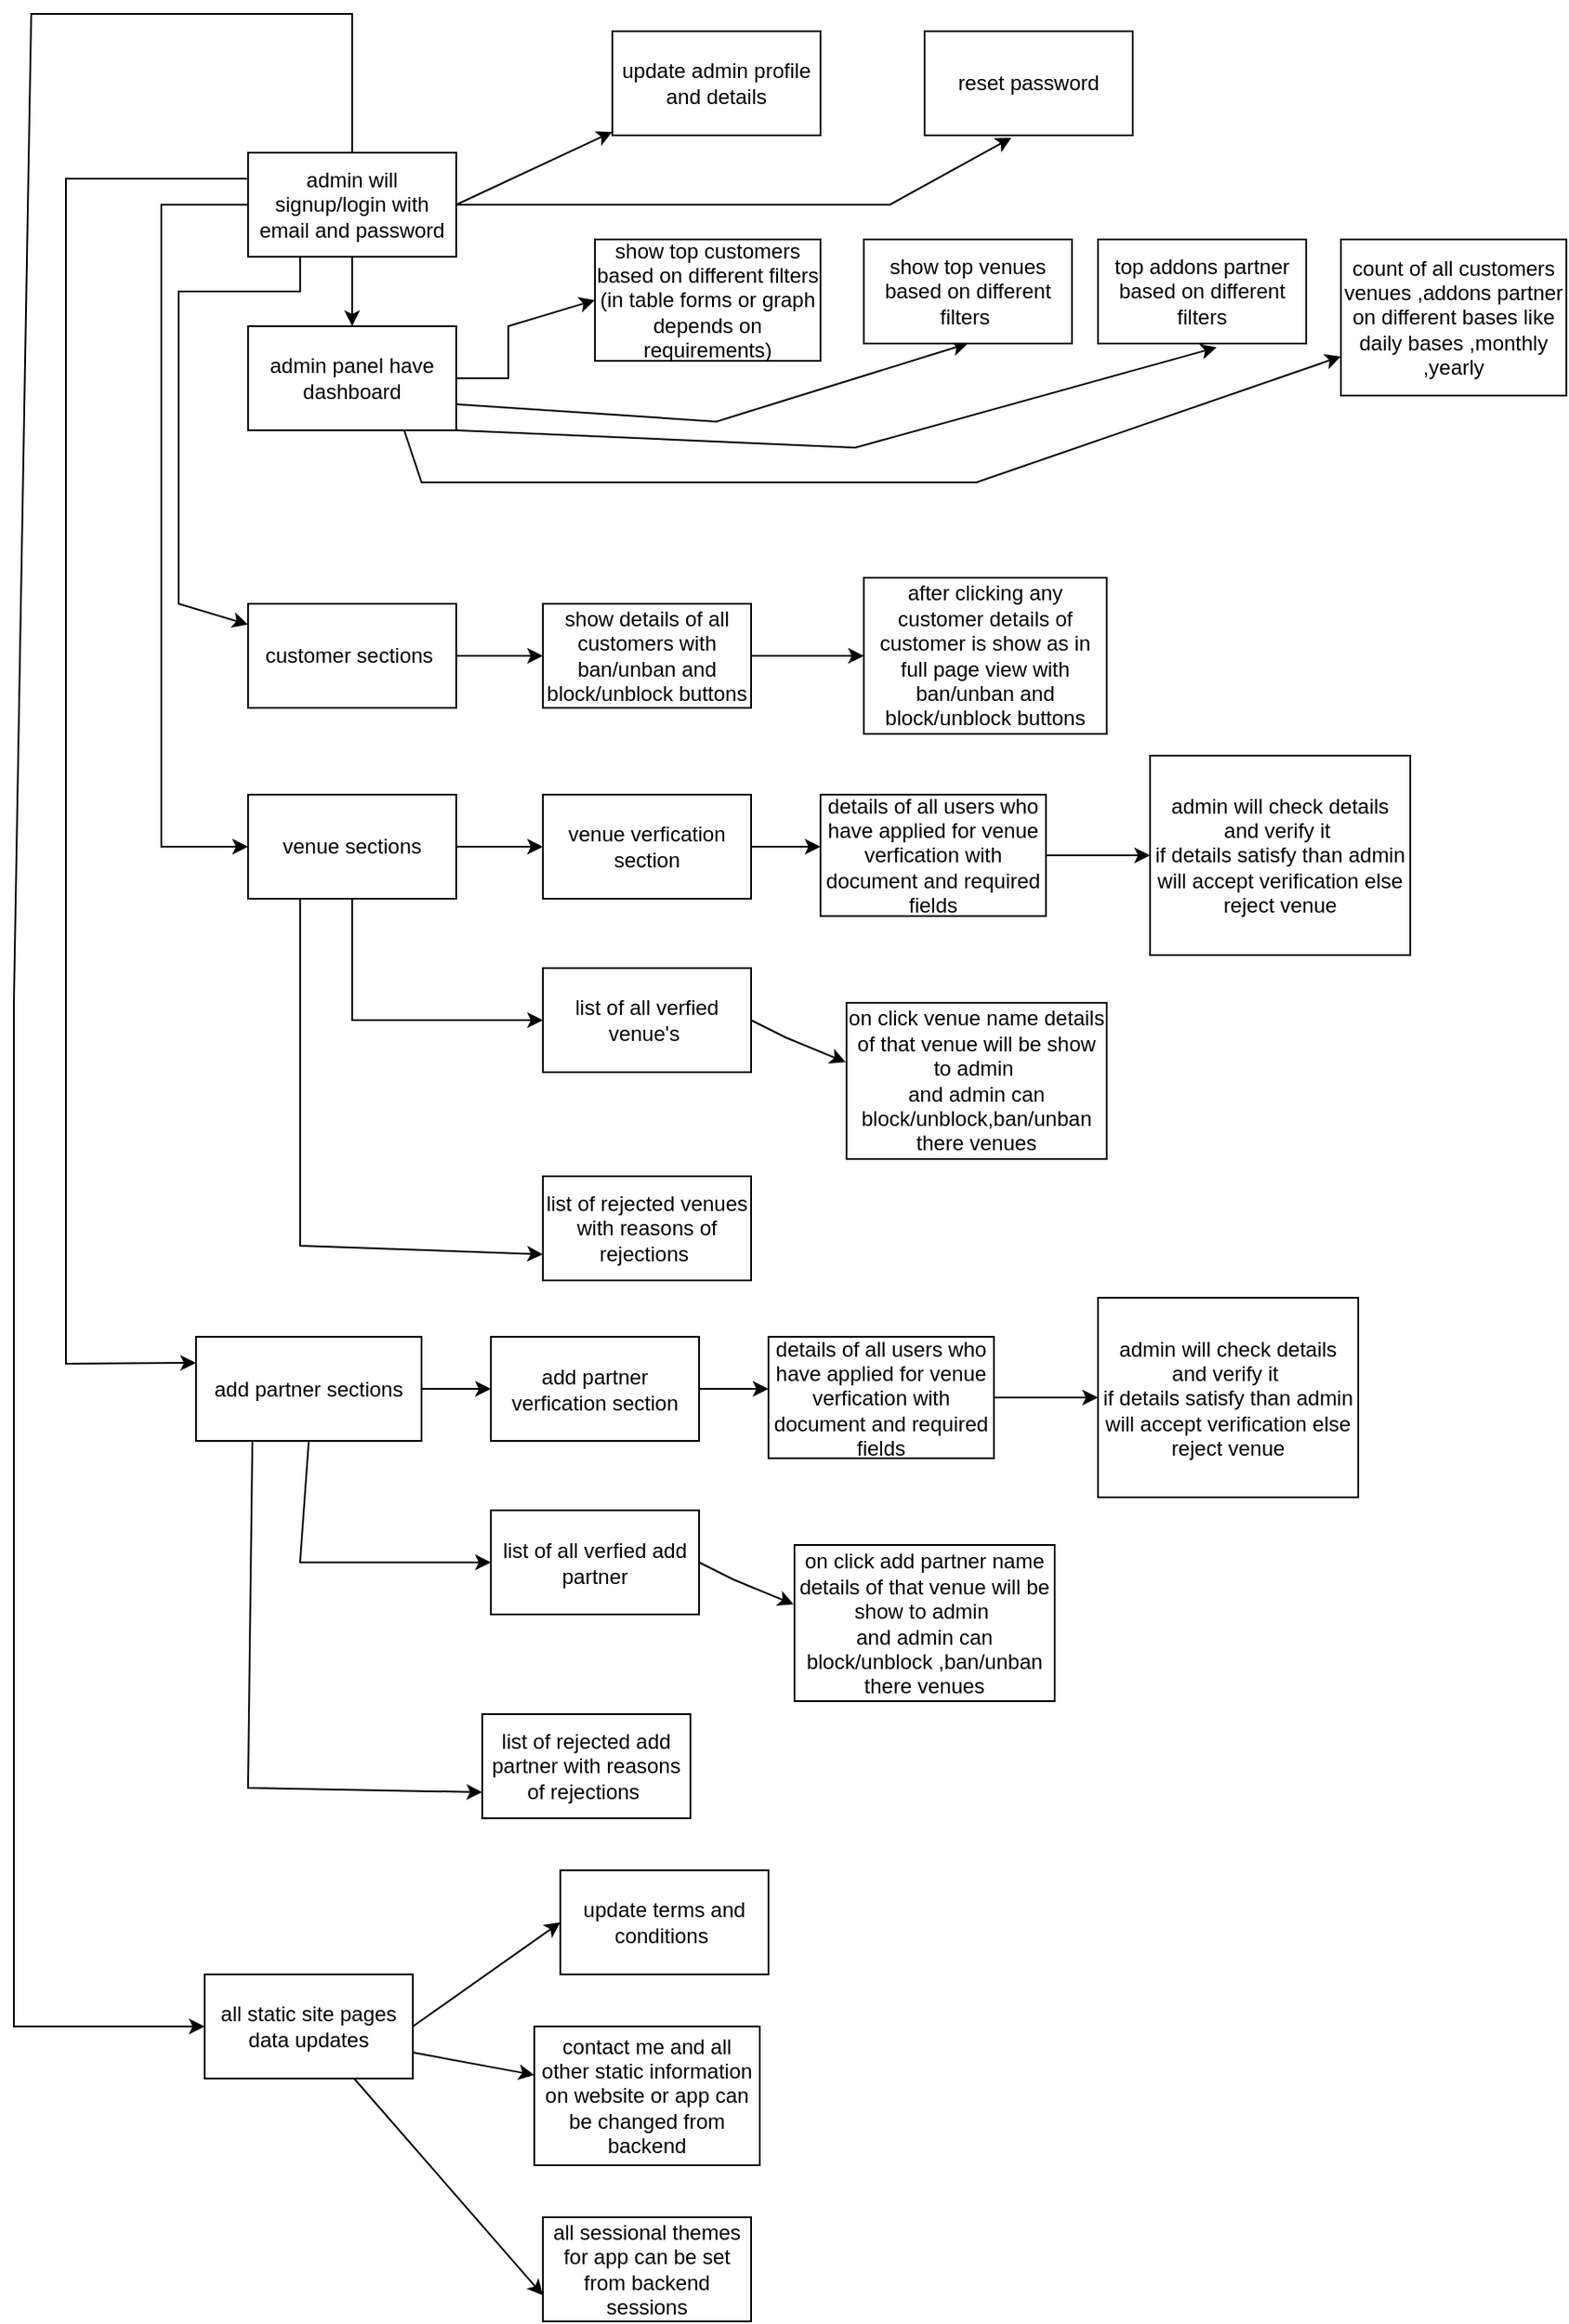 <mxfile version="20.6.0" type="github"><diagram id="_uKawfiWX-8z14fuY4L_" name="Page-1"><mxGraphModel dx="1038" dy="1639" grid="1" gridSize="10" guides="1" tooltips="1" connect="1" arrows="1" fold="1" page="1" pageScale="1" pageWidth="850" pageHeight="1100" math="0" shadow="0"><root><mxCell id="0"/><mxCell id="1" parent="0"/><mxCell id="8vyf2VOLGukNuEBC9ITG-3" style="edgeStyle=none;rounded=0;orthogonalLoop=1;jettySize=auto;html=1;exitX=1;exitY=0.5;exitDx=0;exitDy=0;" edge="1" parent="1" source="8vyf2VOLGukNuEBC9ITG-1" target="8vyf2VOLGukNuEBC9ITG-2"><mxGeometry relative="1" as="geometry"/></mxCell><mxCell id="8vyf2VOLGukNuEBC9ITG-6" value="" style="edgeStyle=none;rounded=0;orthogonalLoop=1;jettySize=auto;html=1;" edge="1" parent="1" source="8vyf2VOLGukNuEBC9ITG-1" target="8vyf2VOLGukNuEBC9ITG-4"><mxGeometry relative="1" as="geometry"/></mxCell><mxCell id="8vyf2VOLGukNuEBC9ITG-8" style="edgeStyle=none;rounded=0;orthogonalLoop=1;jettySize=auto;html=1;entryX=0.417;entryY=1.023;entryDx=0;entryDy=0;entryPerimeter=0;" edge="1" parent="1" source="8vyf2VOLGukNuEBC9ITG-1" target="8vyf2VOLGukNuEBC9ITG-7"><mxGeometry relative="1" as="geometry"><Array as="points"><mxPoint x="555" y="80"/></Array></mxGeometry></mxCell><mxCell id="8vyf2VOLGukNuEBC9ITG-19" style="edgeStyle=none;rounded=0;orthogonalLoop=1;jettySize=auto;html=1;exitX=0.25;exitY=1;exitDx=0;exitDy=0;" edge="1" parent="1" source="8vyf2VOLGukNuEBC9ITG-1" target="8vyf2VOLGukNuEBC9ITG-18"><mxGeometry relative="1" as="geometry"><Array as="points"><mxPoint x="215" y="130"/><mxPoint x="145" y="130"/><mxPoint x="145" y="180"/><mxPoint x="145" y="310"/></Array></mxGeometry></mxCell><mxCell id="8vyf2VOLGukNuEBC9ITG-27" style="edgeStyle=none;rounded=0;orthogonalLoop=1;jettySize=auto;html=1;exitX=0;exitY=0.5;exitDx=0;exitDy=0;" edge="1" parent="1" source="8vyf2VOLGukNuEBC9ITG-1" target="8vyf2VOLGukNuEBC9ITG-26"><mxGeometry relative="1" as="geometry"><Array as="points"><mxPoint x="135" y="80"/><mxPoint x="135" y="250"/><mxPoint x="135" y="430"/><mxPoint x="135" y="450"/></Array></mxGeometry></mxCell><mxCell id="8vyf2VOLGukNuEBC9ITG-54" style="edgeStyle=none;rounded=0;orthogonalLoop=1;jettySize=auto;html=1;exitX=0;exitY=0.25;exitDx=0;exitDy=0;entryX=0;entryY=0.25;entryDx=0;entryDy=0;" edge="1" parent="1" source="8vyf2VOLGukNuEBC9ITG-1" target="8vyf2VOLGukNuEBC9ITG-44"><mxGeometry relative="1" as="geometry"><Array as="points"><mxPoint x="80" y="65"/><mxPoint x="80" y="748"/></Array></mxGeometry></mxCell><mxCell id="8vyf2VOLGukNuEBC9ITG-59" style="edgeStyle=none;rounded=0;orthogonalLoop=1;jettySize=auto;html=1;" edge="1" parent="1" source="8vyf2VOLGukNuEBC9ITG-1" target="8vyf2VOLGukNuEBC9ITG-56"><mxGeometry relative="1" as="geometry"><Array as="points"><mxPoint x="245" y="-30"/><mxPoint x="60" y="-30"/><mxPoint x="50" y="540"/><mxPoint x="50" y="1130"/></Array></mxGeometry></mxCell><mxCell id="8vyf2VOLGukNuEBC9ITG-1" value="admin will signup/login with email and password" style="rounded=0;whiteSpace=wrap;html=1;" vertex="1" parent="1"><mxGeometry x="185" y="50" width="120" height="60" as="geometry"/></mxCell><mxCell id="8vyf2VOLGukNuEBC9ITG-2" value="update admin profile and details" style="rounded=0;whiteSpace=wrap;html=1;" vertex="1" parent="1"><mxGeometry x="395" y="-20" width="120" height="60" as="geometry"/></mxCell><mxCell id="8vyf2VOLGukNuEBC9ITG-10" style="edgeStyle=none;rounded=0;orthogonalLoop=1;jettySize=auto;html=1;exitX=1;exitY=0.5;exitDx=0;exitDy=0;entryX=0;entryY=0.5;entryDx=0;entryDy=0;" edge="1" parent="1" source="8vyf2VOLGukNuEBC9ITG-4" target="8vyf2VOLGukNuEBC9ITG-9"><mxGeometry relative="1" as="geometry"><Array as="points"><mxPoint x="335" y="180"/><mxPoint x="335" y="150"/></Array></mxGeometry></mxCell><mxCell id="8vyf2VOLGukNuEBC9ITG-13" style="edgeStyle=none;rounded=0;orthogonalLoop=1;jettySize=auto;html=1;exitX=1;exitY=0.75;exitDx=0;exitDy=0;entryX=0.5;entryY=1;entryDx=0;entryDy=0;" edge="1" parent="1" source="8vyf2VOLGukNuEBC9ITG-4" target="8vyf2VOLGukNuEBC9ITG-11"><mxGeometry relative="1" as="geometry"><Array as="points"><mxPoint x="455" y="205"/></Array></mxGeometry></mxCell><mxCell id="8vyf2VOLGukNuEBC9ITG-14" style="edgeStyle=none;rounded=0;orthogonalLoop=1;jettySize=auto;html=1;exitX=1;exitY=1;exitDx=0;exitDy=0;entryX=0.57;entryY=1.037;entryDx=0;entryDy=0;entryPerimeter=0;" edge="1" parent="1" source="8vyf2VOLGukNuEBC9ITG-4" target="8vyf2VOLGukNuEBC9ITG-12"><mxGeometry relative="1" as="geometry"><Array as="points"><mxPoint x="535" y="220"/></Array></mxGeometry></mxCell><mxCell id="8vyf2VOLGukNuEBC9ITG-17" style="edgeStyle=none;rounded=0;orthogonalLoop=1;jettySize=auto;html=1;exitX=0.75;exitY=1;exitDx=0;exitDy=0;" edge="1" parent="1" source="8vyf2VOLGukNuEBC9ITG-4" target="8vyf2VOLGukNuEBC9ITG-16"><mxGeometry relative="1" as="geometry"><Array as="points"><mxPoint x="285" y="240"/><mxPoint x="605" y="240"/></Array></mxGeometry></mxCell><mxCell id="8vyf2VOLGukNuEBC9ITG-4" value="admin panel have dashboard" style="rounded=0;whiteSpace=wrap;html=1;" vertex="1" parent="1"><mxGeometry x="185" y="150" width="120" height="60" as="geometry"/></mxCell><mxCell id="8vyf2VOLGukNuEBC9ITG-7" value="reset password" style="rounded=0;whiteSpace=wrap;html=1;" vertex="1" parent="1"><mxGeometry x="575" y="-20" width="120" height="60" as="geometry"/></mxCell><mxCell id="8vyf2VOLGukNuEBC9ITG-9" value="show top customers&lt;br&gt;based on different filters (in table forms or graph depends on requirements)" style="rounded=0;whiteSpace=wrap;html=1;" vertex="1" parent="1"><mxGeometry x="385" y="100" width="130" height="70" as="geometry"/></mxCell><mxCell id="8vyf2VOLGukNuEBC9ITG-11" value="show top venues based on different filters&amp;nbsp;" style="rounded=0;whiteSpace=wrap;html=1;" vertex="1" parent="1"><mxGeometry x="540" y="100" width="120" height="60" as="geometry"/></mxCell><mxCell id="8vyf2VOLGukNuEBC9ITG-12" value="top addons partner&lt;br&gt;based on different filters" style="rounded=0;whiteSpace=wrap;html=1;" vertex="1" parent="1"><mxGeometry x="675" y="100" width="120" height="60" as="geometry"/></mxCell><mxCell id="8vyf2VOLGukNuEBC9ITG-16" value="count of all customers venues ,addons partner on different bases like daily bases ,monthly ,yearly" style="rounded=0;whiteSpace=wrap;html=1;" vertex="1" parent="1"><mxGeometry x="815" y="100" width="130" height="90" as="geometry"/></mxCell><mxCell id="8vyf2VOLGukNuEBC9ITG-21" style="edgeStyle=none;rounded=0;orthogonalLoop=1;jettySize=auto;html=1;exitX=1;exitY=0.5;exitDx=0;exitDy=0;entryX=0;entryY=0.5;entryDx=0;entryDy=0;" edge="1" parent="1" source="8vyf2VOLGukNuEBC9ITG-18" target="8vyf2VOLGukNuEBC9ITG-20"><mxGeometry relative="1" as="geometry"/></mxCell><mxCell id="8vyf2VOLGukNuEBC9ITG-18" value="customer sections&amp;nbsp;" style="rounded=0;whiteSpace=wrap;html=1;" vertex="1" parent="1"><mxGeometry x="185" y="310" width="120" height="60" as="geometry"/></mxCell><mxCell id="8vyf2VOLGukNuEBC9ITG-23" style="edgeStyle=none;rounded=0;orthogonalLoop=1;jettySize=auto;html=1;exitX=1;exitY=0.5;exitDx=0;exitDy=0;entryX=0;entryY=0.5;entryDx=0;entryDy=0;" edge="1" parent="1" source="8vyf2VOLGukNuEBC9ITG-20" target="8vyf2VOLGukNuEBC9ITG-22"><mxGeometry relative="1" as="geometry"/></mxCell><mxCell id="8vyf2VOLGukNuEBC9ITG-20" value="show details of all customers with ban/unban and block/unblock buttons" style="rounded=0;whiteSpace=wrap;html=1;" vertex="1" parent="1"><mxGeometry x="355" y="310" width="120" height="60" as="geometry"/></mxCell><mxCell id="8vyf2VOLGukNuEBC9ITG-22" value="after clicking any customer details of customer is show as in full page view with ban/unban and block/unblock buttons" style="rounded=0;whiteSpace=wrap;html=1;" vertex="1" parent="1"><mxGeometry x="540" y="295" width="140" height="90" as="geometry"/></mxCell><mxCell id="8vyf2VOLGukNuEBC9ITG-24" style="edgeStyle=none;rounded=0;orthogonalLoop=1;jettySize=auto;html=1;exitX=1;exitY=1;exitDx=0;exitDy=0;" edge="1" parent="1" source="8vyf2VOLGukNuEBC9ITG-22" target="8vyf2VOLGukNuEBC9ITG-22"><mxGeometry relative="1" as="geometry"/></mxCell><mxCell id="8vyf2VOLGukNuEBC9ITG-29" style="edgeStyle=none;rounded=0;orthogonalLoop=1;jettySize=auto;html=1;exitX=1;exitY=0.5;exitDx=0;exitDy=0;entryX=0;entryY=0.5;entryDx=0;entryDy=0;" edge="1" parent="1" source="8vyf2VOLGukNuEBC9ITG-26" target="8vyf2VOLGukNuEBC9ITG-28"><mxGeometry relative="1" as="geometry"/></mxCell><mxCell id="8vyf2VOLGukNuEBC9ITG-35" style="edgeStyle=none;rounded=0;orthogonalLoop=1;jettySize=auto;html=1;exitX=0.5;exitY=1;exitDx=0;exitDy=0;entryX=0;entryY=0.5;entryDx=0;entryDy=0;" edge="1" parent="1" source="8vyf2VOLGukNuEBC9ITG-26" target="8vyf2VOLGukNuEBC9ITG-34"><mxGeometry relative="1" as="geometry"><Array as="points"><mxPoint x="245" y="550"/></Array></mxGeometry></mxCell><mxCell id="8vyf2VOLGukNuEBC9ITG-40" style="edgeStyle=none;rounded=0;orthogonalLoop=1;jettySize=auto;html=1;exitX=0.25;exitY=1;exitDx=0;exitDy=0;entryX=0;entryY=0.75;entryDx=0;entryDy=0;" edge="1" parent="1" source="8vyf2VOLGukNuEBC9ITG-26" target="8vyf2VOLGukNuEBC9ITG-38"><mxGeometry relative="1" as="geometry"><Array as="points"><mxPoint x="215" y="680"/></Array></mxGeometry></mxCell><mxCell id="8vyf2VOLGukNuEBC9ITG-26" value="venue sections" style="rounded=0;whiteSpace=wrap;html=1;" vertex="1" parent="1"><mxGeometry x="185" y="420" width="120" height="60" as="geometry"/></mxCell><mxCell id="8vyf2VOLGukNuEBC9ITG-31" style="edgeStyle=none;rounded=0;orthogonalLoop=1;jettySize=auto;html=1;exitX=1;exitY=0.5;exitDx=0;exitDy=0;" edge="1" parent="1" source="8vyf2VOLGukNuEBC9ITG-28"><mxGeometry relative="1" as="geometry"><mxPoint x="515" y="450" as="targetPoint"/></mxGeometry></mxCell><mxCell id="8vyf2VOLGukNuEBC9ITG-28" value="venue verfication section" style="rounded=0;whiteSpace=wrap;html=1;" vertex="1" parent="1"><mxGeometry x="355" y="420" width="120" height="60" as="geometry"/></mxCell><mxCell id="8vyf2VOLGukNuEBC9ITG-33" style="edgeStyle=none;rounded=0;orthogonalLoop=1;jettySize=auto;html=1;exitX=1;exitY=0.5;exitDx=0;exitDy=0;entryX=0;entryY=0.5;entryDx=0;entryDy=0;" edge="1" parent="1" source="8vyf2VOLGukNuEBC9ITG-30" target="8vyf2VOLGukNuEBC9ITG-32"><mxGeometry relative="1" as="geometry"/></mxCell><mxCell id="8vyf2VOLGukNuEBC9ITG-30" value="details of all users who have applied for venue verfication with document and required fields" style="rounded=0;whiteSpace=wrap;html=1;" vertex="1" parent="1"><mxGeometry x="515" y="420" width="130" height="70" as="geometry"/></mxCell><mxCell id="8vyf2VOLGukNuEBC9ITG-32" value="admin will check details and verify it&amp;nbsp;&lt;br&gt;if details satisfy than admin will accept verification else reject venue" style="rounded=0;whiteSpace=wrap;html=1;" vertex="1" parent="1"><mxGeometry x="705" y="397.5" width="150" height="115" as="geometry"/></mxCell><mxCell id="8vyf2VOLGukNuEBC9ITG-37" style="edgeStyle=none;rounded=0;orthogonalLoop=1;jettySize=auto;html=1;exitX=1;exitY=0.5;exitDx=0;exitDy=0;entryX=-0.003;entryY=0.38;entryDx=0;entryDy=0;entryPerimeter=0;" edge="1" parent="1" source="8vyf2VOLGukNuEBC9ITG-34" target="8vyf2VOLGukNuEBC9ITG-36"><mxGeometry relative="1" as="geometry"><Array as="points"><mxPoint x="495" y="560"/></Array></mxGeometry></mxCell><mxCell id="8vyf2VOLGukNuEBC9ITG-34" value="list of all verfied venue's&amp;nbsp;" style="rounded=0;whiteSpace=wrap;html=1;" vertex="1" parent="1"><mxGeometry x="355" y="520" width="120" height="60" as="geometry"/></mxCell><mxCell id="8vyf2VOLGukNuEBC9ITG-36" value="on click venue name details of that venue will be show to admin&amp;nbsp;&lt;br&gt;and admin can block/unblock,ban/unban there venues" style="rounded=0;whiteSpace=wrap;html=1;" vertex="1" parent="1"><mxGeometry x="530" y="540" width="150" height="90" as="geometry"/></mxCell><mxCell id="8vyf2VOLGukNuEBC9ITG-38" value="list of rejected venues with reasons of rejections&amp;nbsp;" style="rounded=0;whiteSpace=wrap;html=1;" vertex="1" parent="1"><mxGeometry x="355" y="640" width="120" height="60" as="geometry"/></mxCell><mxCell id="8vyf2VOLGukNuEBC9ITG-41" style="edgeStyle=none;rounded=0;orthogonalLoop=1;jettySize=auto;html=1;exitX=1;exitY=0.5;exitDx=0;exitDy=0;entryX=0;entryY=0.5;entryDx=0;entryDy=0;" edge="1" parent="1" source="8vyf2VOLGukNuEBC9ITG-44" target="8vyf2VOLGukNuEBC9ITG-46"><mxGeometry relative="1" as="geometry"/></mxCell><mxCell id="8vyf2VOLGukNuEBC9ITG-42" style="edgeStyle=none;rounded=0;orthogonalLoop=1;jettySize=auto;html=1;exitX=0.5;exitY=1;exitDx=0;exitDy=0;entryX=0;entryY=0.5;entryDx=0;entryDy=0;" edge="1" parent="1" source="8vyf2VOLGukNuEBC9ITG-44" target="8vyf2VOLGukNuEBC9ITG-51"><mxGeometry relative="1" as="geometry"><Array as="points"><mxPoint x="215" y="862.5"/></Array></mxGeometry></mxCell><mxCell id="8vyf2VOLGukNuEBC9ITG-43" style="edgeStyle=none;rounded=0;orthogonalLoop=1;jettySize=auto;html=1;exitX=0.25;exitY=1;exitDx=0;exitDy=0;entryX=0;entryY=0.75;entryDx=0;entryDy=0;" edge="1" parent="1" source="8vyf2VOLGukNuEBC9ITG-44" target="8vyf2VOLGukNuEBC9ITG-53"><mxGeometry relative="1" as="geometry"><Array as="points"><mxPoint x="185" y="992.5"/></Array></mxGeometry></mxCell><mxCell id="8vyf2VOLGukNuEBC9ITG-44" value="add partner sections" style="rounded=0;whiteSpace=wrap;html=1;" vertex="1" parent="1"><mxGeometry x="155" y="732.5" width="130" height="60" as="geometry"/></mxCell><mxCell id="8vyf2VOLGukNuEBC9ITG-45" style="edgeStyle=none;rounded=0;orthogonalLoop=1;jettySize=auto;html=1;exitX=1;exitY=0.5;exitDx=0;exitDy=0;" edge="1" parent="1" source="8vyf2VOLGukNuEBC9ITG-46"><mxGeometry relative="1" as="geometry"><mxPoint x="485" y="762.5" as="targetPoint"/></mxGeometry></mxCell><mxCell id="8vyf2VOLGukNuEBC9ITG-46" value="add partner verfication section" style="rounded=0;whiteSpace=wrap;html=1;" vertex="1" parent="1"><mxGeometry x="325" y="732.5" width="120" height="60" as="geometry"/></mxCell><mxCell id="8vyf2VOLGukNuEBC9ITG-47" style="edgeStyle=none;rounded=0;orthogonalLoop=1;jettySize=auto;html=1;exitX=1;exitY=0.5;exitDx=0;exitDy=0;entryX=0;entryY=0.5;entryDx=0;entryDy=0;" edge="1" parent="1" source="8vyf2VOLGukNuEBC9ITG-48" target="8vyf2VOLGukNuEBC9ITG-49"><mxGeometry relative="1" as="geometry"/></mxCell><mxCell id="8vyf2VOLGukNuEBC9ITG-48" value="details of all users who have applied for venue verfication with document and required fields" style="rounded=0;whiteSpace=wrap;html=1;" vertex="1" parent="1"><mxGeometry x="485" y="732.5" width="130" height="70" as="geometry"/></mxCell><mxCell id="8vyf2VOLGukNuEBC9ITG-49" value="admin will check details and verify it&amp;nbsp;&lt;br&gt;if details satisfy than admin will accept verification else reject venue" style="rounded=0;whiteSpace=wrap;html=1;" vertex="1" parent="1"><mxGeometry x="675" y="710" width="150" height="115" as="geometry"/></mxCell><mxCell id="8vyf2VOLGukNuEBC9ITG-50" style="edgeStyle=none;rounded=0;orthogonalLoop=1;jettySize=auto;html=1;exitX=1;exitY=0.5;exitDx=0;exitDy=0;entryX=-0.003;entryY=0.38;entryDx=0;entryDy=0;entryPerimeter=0;" edge="1" parent="1" source="8vyf2VOLGukNuEBC9ITG-51" target="8vyf2VOLGukNuEBC9ITG-52"><mxGeometry relative="1" as="geometry"><Array as="points"><mxPoint x="465" y="872.5"/></Array></mxGeometry></mxCell><mxCell id="8vyf2VOLGukNuEBC9ITG-51" value="list of all verfied add partner" style="rounded=0;whiteSpace=wrap;html=1;" vertex="1" parent="1"><mxGeometry x="325" y="832.5" width="120" height="60" as="geometry"/></mxCell><mxCell id="8vyf2VOLGukNuEBC9ITG-52" value="on click add partner name details of that venue will be show to admin&amp;nbsp;&lt;br&gt;and admin can block/unblock ,ban/unban there venues" style="rounded=0;whiteSpace=wrap;html=1;" vertex="1" parent="1"><mxGeometry x="500" y="852.5" width="150" height="90" as="geometry"/></mxCell><mxCell id="8vyf2VOLGukNuEBC9ITG-53" value="list of rejected add partner with reasons of rejections&amp;nbsp;" style="rounded=0;whiteSpace=wrap;html=1;" vertex="1" parent="1"><mxGeometry x="320" y="950" width="120" height="60" as="geometry"/></mxCell><mxCell id="8vyf2VOLGukNuEBC9ITG-61" style="edgeStyle=none;rounded=0;orthogonalLoop=1;jettySize=auto;html=1;exitX=1;exitY=0.5;exitDx=0;exitDy=0;entryX=0;entryY=0.5;entryDx=0;entryDy=0;" edge="1" parent="1" source="8vyf2VOLGukNuEBC9ITG-56" target="8vyf2VOLGukNuEBC9ITG-60"><mxGeometry relative="1" as="geometry"/></mxCell><mxCell id="8vyf2VOLGukNuEBC9ITG-63" style="edgeStyle=none;rounded=0;orthogonalLoop=1;jettySize=auto;html=1;exitX=1;exitY=0.75;exitDx=0;exitDy=0;" edge="1" parent="1" source="8vyf2VOLGukNuEBC9ITG-56" target="8vyf2VOLGukNuEBC9ITG-62"><mxGeometry relative="1" as="geometry"/></mxCell><mxCell id="8vyf2VOLGukNuEBC9ITG-65" style="edgeStyle=none;rounded=0;orthogonalLoop=1;jettySize=auto;html=1;entryX=0;entryY=0.75;entryDx=0;entryDy=0;" edge="1" parent="1" source="8vyf2VOLGukNuEBC9ITG-56" target="8vyf2VOLGukNuEBC9ITG-64"><mxGeometry relative="1" as="geometry"/></mxCell><mxCell id="8vyf2VOLGukNuEBC9ITG-56" value="all static site pages data updates" style="rounded=0;whiteSpace=wrap;html=1;" vertex="1" parent="1"><mxGeometry x="160" y="1100" width="120" height="60" as="geometry"/></mxCell><mxCell id="8vyf2VOLGukNuEBC9ITG-60" value="update terms and conditions&amp;nbsp;" style="rounded=0;whiteSpace=wrap;html=1;" vertex="1" parent="1"><mxGeometry x="365" y="1040" width="120" height="60" as="geometry"/></mxCell><mxCell id="8vyf2VOLGukNuEBC9ITG-62" value="contact me and all other static information on website or app can be changed from backend" style="rounded=0;whiteSpace=wrap;html=1;" vertex="1" parent="1"><mxGeometry x="350" y="1130" width="130" height="80" as="geometry"/></mxCell><mxCell id="8vyf2VOLGukNuEBC9ITG-64" value="all sessional themes for app can be set from backend sessions" style="rounded=0;whiteSpace=wrap;html=1;" vertex="1" parent="1"><mxGeometry x="355" y="1240" width="120" height="60" as="geometry"/></mxCell></root></mxGraphModel></diagram></mxfile>